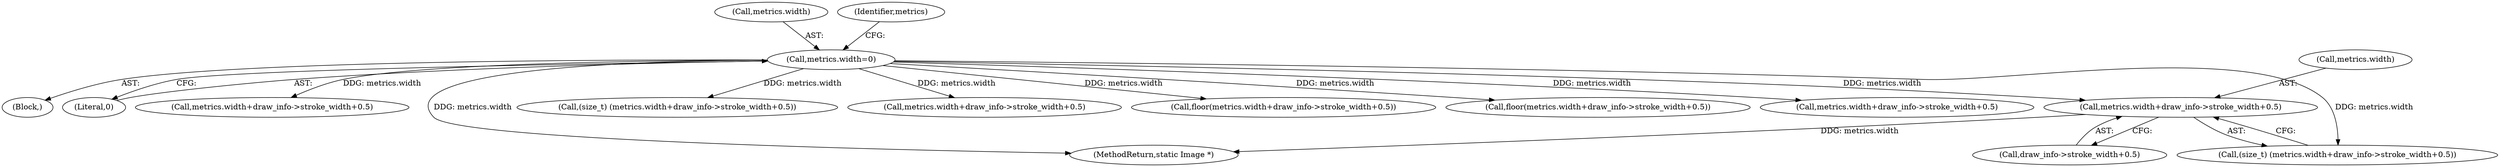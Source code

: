 digraph "1_ImageMagick_0474237508f39c4f783208123431815f1ededb76@del" {
"1000236" [label="(Call,metrics.width+draw_info->stroke_width+0.5)"];
"1000200" [label="(Call,metrics.width=0)"];
"1000200" [label="(Call,metrics.width=0)"];
"1000472" [label="(Call,metrics.width+draw_info->stroke_width+0.5)"];
"1000240" [label="(Call,draw_info->stroke_width+0.5)"];
"1000842" [label="(MethodReturn,static Image *)"];
"1000106" [label="(Block,)"];
"1000204" [label="(Literal,0)"];
"1000628" [label="(Call,metrics.width+draw_info->stroke_width+0.5)"];
"1000201" [label="(Call,metrics.width)"];
"1000626" [label="(Call,(size_t) (metrics.width+draw_info->stroke_width+0.5))"];
"1000236" [label="(Call,metrics.width+draw_info->stroke_width+0.5)"];
"1000207" [label="(Identifier,metrics)"];
"1000332" [label="(Call,metrics.width+draw_info->stroke_width+0.5)"];
"1000237" [label="(Call,metrics.width)"];
"1000471" [label="(Call,floor(metrics.width+draw_info->stroke_width+0.5))"];
"1000331" [label="(Call,floor(metrics.width+draw_info->stroke_width+0.5))"];
"1000234" [label="(Call,(size_t) (metrics.width+draw_info->stroke_width+0.5))"];
"1000236" -> "1000234"  [label="AST: "];
"1000236" -> "1000240"  [label="CFG: "];
"1000237" -> "1000236"  [label="AST: "];
"1000240" -> "1000236"  [label="AST: "];
"1000234" -> "1000236"  [label="CFG: "];
"1000236" -> "1000842"  [label="DDG: metrics.width"];
"1000200" -> "1000236"  [label="DDG: metrics.width"];
"1000200" -> "1000106"  [label="AST: "];
"1000200" -> "1000204"  [label="CFG: "];
"1000201" -> "1000200"  [label="AST: "];
"1000204" -> "1000200"  [label="AST: "];
"1000207" -> "1000200"  [label="CFG: "];
"1000200" -> "1000842"  [label="DDG: metrics.width"];
"1000200" -> "1000234"  [label="DDG: metrics.width"];
"1000200" -> "1000331"  [label="DDG: metrics.width"];
"1000200" -> "1000332"  [label="DDG: metrics.width"];
"1000200" -> "1000471"  [label="DDG: metrics.width"];
"1000200" -> "1000472"  [label="DDG: metrics.width"];
"1000200" -> "1000626"  [label="DDG: metrics.width"];
"1000200" -> "1000628"  [label="DDG: metrics.width"];
}

